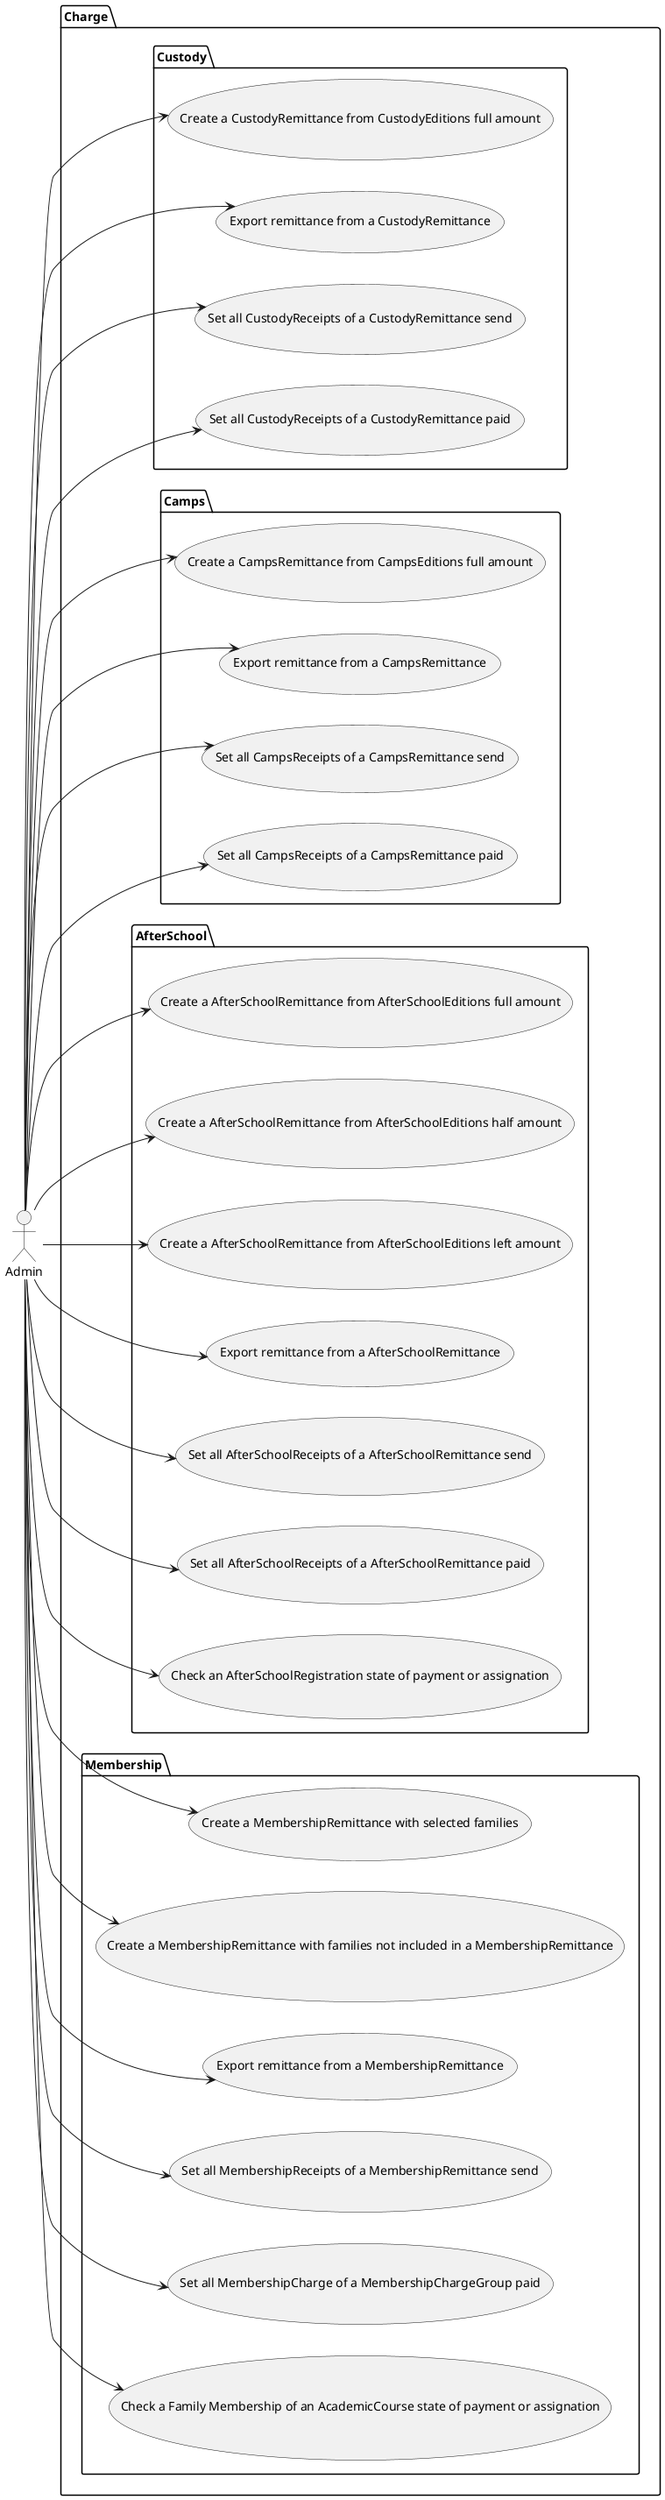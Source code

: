 @startuml
left to right direction
actor Admin
package Charge {
    package Custody{
      Admin --> (Create a CustodyRemittance from CustodyEditions full amount)
      Admin --> (Export remittance from a CustodyRemittance)
      Admin --> (Set all CustodyReceipts of a CustodyRemittance send)
      Admin --> (Set all CustodyReceipts of a CustodyRemittance paid)
    }
    package Camps{
      Admin --> (Create a CampsRemittance from CampsEditions full amount)
      Admin --> (Export remittance from a CampsRemittance)
      Admin --> (Set all CampsReceipts of a CampsRemittance send)
      Admin --> (Set all CampsReceipts of a CampsRemittance paid)
    }
    package AfterSchool{
      Admin --> (Create a AfterSchoolRemittance from AfterSchoolEditions full amount)
      Admin --> (Create a AfterSchoolRemittance from AfterSchoolEditions half amount)
      Admin --> (Create a AfterSchoolRemittance from AfterSchoolEditions left amount)
      Admin --> (Export remittance from a AfterSchoolRemittance)
      Admin --> (Set all AfterSchoolReceipts of a AfterSchoolRemittance send)
      Admin --> (Set all AfterSchoolReceipts of a AfterSchoolRemittance paid)
      Admin --> (Check an AfterSchoolRegistration state of payment or assignation)
    }
    package Membership{
      Admin --> (Create a MembershipRemittance with selected families)
      Admin --> (Create a MembershipRemittance with families not included in a MembershipRemittance)
      Admin --> (Export remittance from a MembershipRemittance)
      Admin --> (Set all MembershipReceipts of a MembershipRemittance send)
      Admin --> (Set all MembershipCharge of a MembershipChargeGroup paid)
      Admin --> (Check a Family Membership of an AcademicCourse state of payment or assignation)
    }
}
@enduml
